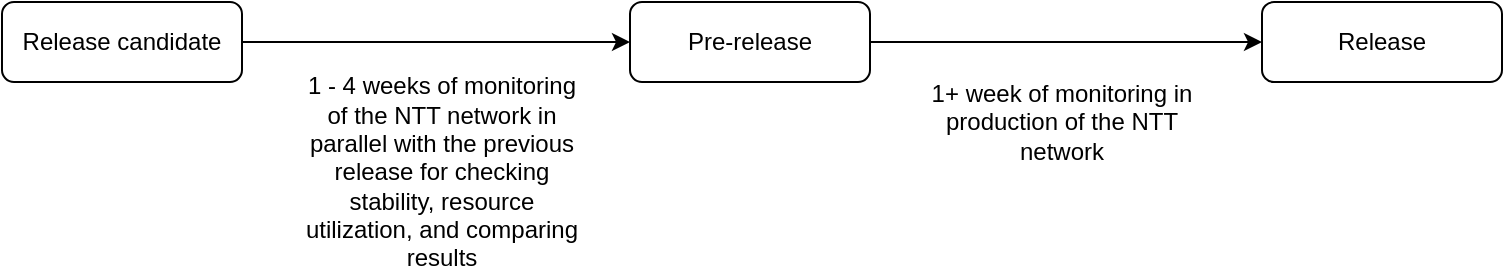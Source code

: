 <mxfile version="12.9.14" type="device"><diagram id="C5RBs43oDa-KdzZeNtuy" name="Page-1"><mxGraphModel dx="1182" dy="732" grid="1" gridSize="10" guides="1" tooltips="1" connect="1" arrows="1" fold="1" page="1" pageScale="1" pageWidth="827" pageHeight="1169" math="0" shadow="0"><root><mxCell id="WIyWlLk6GJQsqaUBKTNV-0"/><mxCell id="WIyWlLk6GJQsqaUBKTNV-1" parent="WIyWlLk6GJQsqaUBKTNV-0"/><mxCell id="IwU3BR5qkEr_8QXgux1v-5" style="edgeStyle=orthogonalEdgeStyle;rounded=0;orthogonalLoop=1;jettySize=auto;html=1;" edge="1" parent="WIyWlLk6GJQsqaUBKTNV-1" source="WIyWlLk6GJQsqaUBKTNV-3" target="IwU3BR5qkEr_8QXgux1v-1"><mxGeometry relative="1" as="geometry"/></mxCell><mxCell id="WIyWlLk6GJQsqaUBKTNV-3" value="Release candidate" style="rounded=1;whiteSpace=wrap;html=1;fontSize=12;glass=0;strokeWidth=1;shadow=0;" parent="WIyWlLk6GJQsqaUBKTNV-1" vertex="1"><mxGeometry x="40" y="240" width="120" height="40" as="geometry"/></mxCell><mxCell id="IwU3BR5qkEr_8QXgux1v-6" style="edgeStyle=orthogonalEdgeStyle;rounded=0;orthogonalLoop=1;jettySize=auto;html=1;" edge="1" parent="WIyWlLk6GJQsqaUBKTNV-1" source="IwU3BR5qkEr_8QXgux1v-1" target="IwU3BR5qkEr_8QXgux1v-2"><mxGeometry relative="1" as="geometry"/></mxCell><mxCell id="IwU3BR5qkEr_8QXgux1v-1" value="Pre-release" style="rounded=1;whiteSpace=wrap;html=1;fontSize=12;glass=0;strokeWidth=1;shadow=0;" vertex="1" parent="WIyWlLk6GJQsqaUBKTNV-1"><mxGeometry x="354" y="240" width="120" height="40" as="geometry"/></mxCell><mxCell id="IwU3BR5qkEr_8QXgux1v-2" value="Release" style="rounded=1;whiteSpace=wrap;html=1;fontSize=12;glass=0;strokeWidth=1;shadow=0;" vertex="1" parent="WIyWlLk6GJQsqaUBKTNV-1"><mxGeometry x="670" y="240" width="120" height="40" as="geometry"/></mxCell><mxCell id="IwU3BR5qkEr_8QXgux1v-7" value="1 - 4 weeks of monitoring of the NTT network in parallel with the previous release for checking stability, resource utilization, and comparing results" style="text;html=1;strokeColor=none;fillColor=none;align=center;verticalAlign=middle;whiteSpace=wrap;rounded=0;" vertex="1" parent="WIyWlLk6GJQsqaUBKTNV-1"><mxGeometry x="190" y="280" width="140" height="90" as="geometry"/></mxCell><mxCell id="IwU3BR5qkEr_8QXgux1v-8" value="1+ week of monitoring in production of the NTT network" style="text;html=1;strokeColor=none;fillColor=none;align=center;verticalAlign=middle;whiteSpace=wrap;rounded=0;" vertex="1" parent="WIyWlLk6GJQsqaUBKTNV-1"><mxGeometry x="500" y="280" width="140" height="40" as="geometry"/></mxCell></root></mxGraphModel></diagram></mxfile>